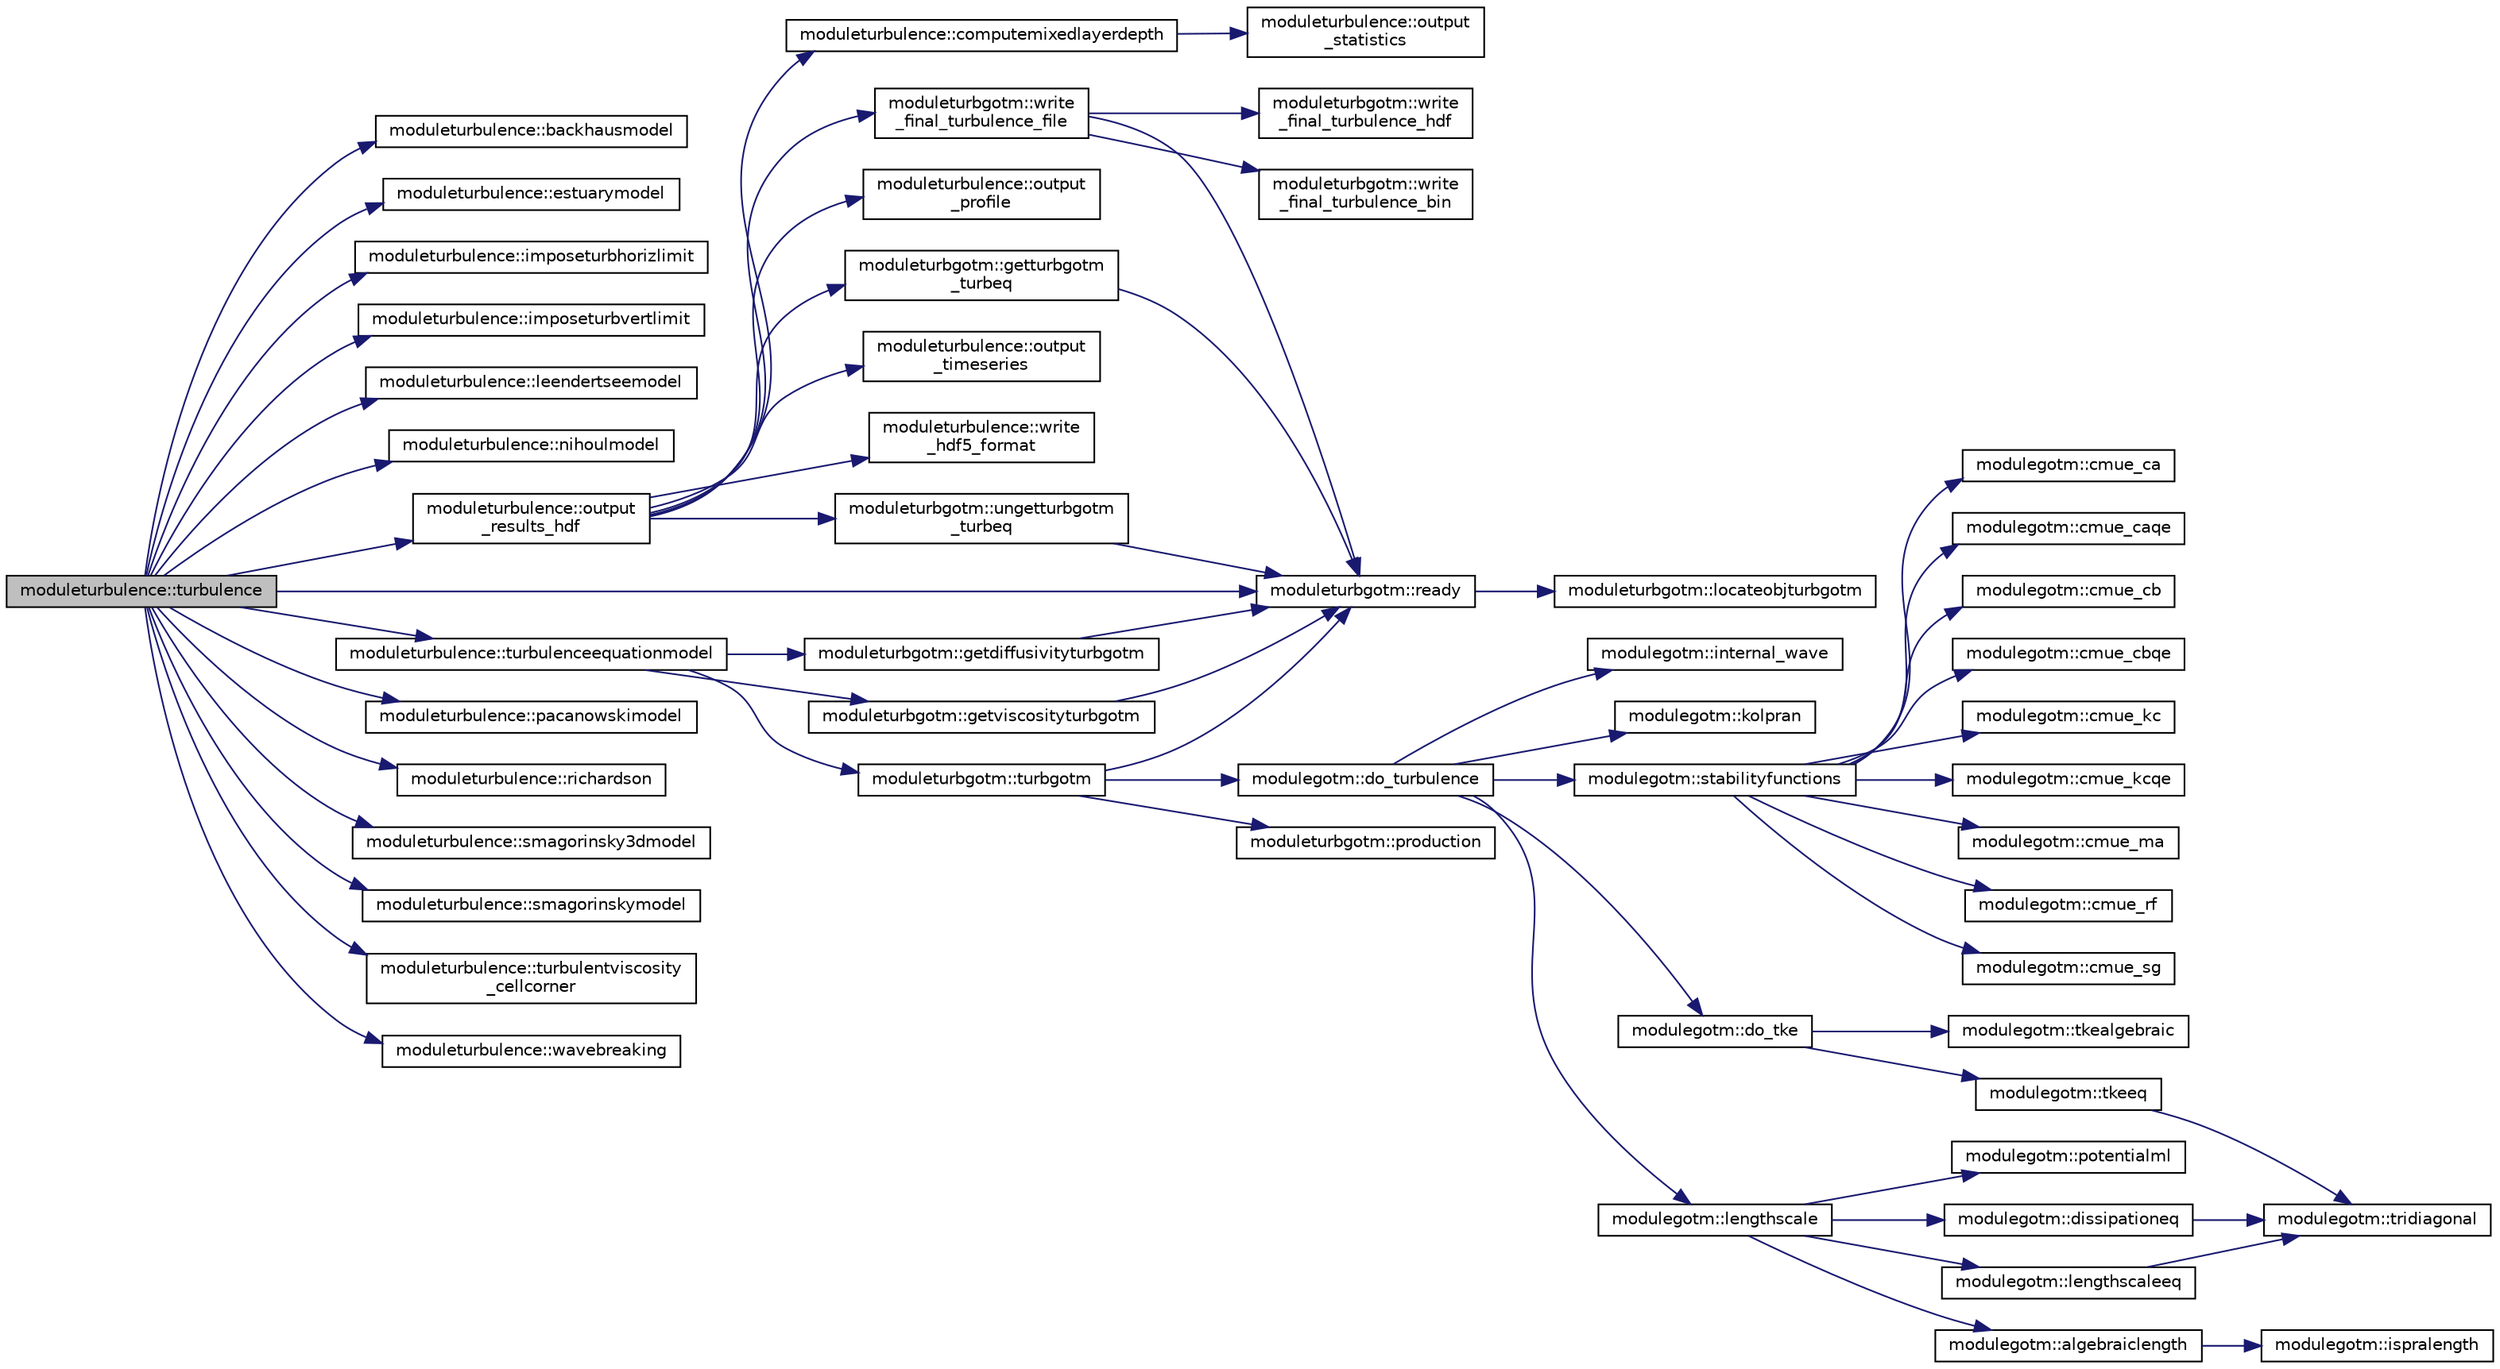 digraph "moduleturbulence::turbulence"
{
 // LATEX_PDF_SIZE
  edge [fontname="Helvetica",fontsize="10",labelfontname="Helvetica",labelfontsize="10"];
  node [fontname="Helvetica",fontsize="10",shape=record];
  rankdir="LR";
  Node1 [label="moduleturbulence::turbulence",height=0.2,width=0.4,color="black", fillcolor="grey75", style="filled", fontcolor="black",tooltip=" "];
  Node1 -> Node2 [color="midnightblue",fontsize="10",style="solid",fontname="Helvetica"];
  Node2 [label="moduleturbulence::backhausmodel",height=0.2,width=0.4,color="black", fillcolor="white", style="filled",URL="$namespacemoduleturbulence.html#a823fa2230f79873d97eb37068c46756f",tooltip=" "];
  Node1 -> Node3 [color="midnightblue",fontsize="10",style="solid",fontname="Helvetica"];
  Node3 [label="moduleturbulence::estuarymodel",height=0.2,width=0.4,color="black", fillcolor="white", style="filled",URL="$namespacemoduleturbulence.html#abcd63973fdc2c7e7d3ad23e011bee2d5",tooltip=" "];
  Node1 -> Node4 [color="midnightblue",fontsize="10",style="solid",fontname="Helvetica"];
  Node4 [label="moduleturbulence::imposeturbhorizlimit",height=0.2,width=0.4,color="black", fillcolor="white", style="filled",URL="$namespacemoduleturbulence.html#a350c5c3bf3571f6247e3278025c35a0c",tooltip=" "];
  Node1 -> Node5 [color="midnightblue",fontsize="10",style="solid",fontname="Helvetica"];
  Node5 [label="moduleturbulence::imposeturbvertlimit",height=0.2,width=0.4,color="black", fillcolor="white", style="filled",URL="$namespacemoduleturbulence.html#a5f1e04626a1dd3845c37639bd960e2e6",tooltip=" "];
  Node1 -> Node6 [color="midnightblue",fontsize="10",style="solid",fontname="Helvetica"];
  Node6 [label="moduleturbulence::leendertseemodel",height=0.2,width=0.4,color="black", fillcolor="white", style="filled",URL="$namespacemoduleturbulence.html#aaab5a3be952e034c14a581ba00fb2d22",tooltip=" "];
  Node1 -> Node7 [color="midnightblue",fontsize="10",style="solid",fontname="Helvetica"];
  Node7 [label="moduleturbulence::nihoulmodel",height=0.2,width=0.4,color="black", fillcolor="white", style="filled",URL="$namespacemoduleturbulence.html#a403c337f711237d4bc2b5d439e974a19",tooltip=" "];
  Node1 -> Node8 [color="midnightblue",fontsize="10",style="solid",fontname="Helvetica"];
  Node8 [label="moduleturbulence::output\l_results_hdf",height=0.2,width=0.4,color="black", fillcolor="white", style="filled",URL="$namespacemoduleturbulence.html#a3366379c368e20e48c460dff1f7585d8",tooltip=" "];
  Node8 -> Node9 [color="midnightblue",fontsize="10",style="solid",fontname="Helvetica"];
  Node9 [label="moduleturbulence::computemixedlayerdepth",height=0.2,width=0.4,color="black", fillcolor="white", style="filled",URL="$namespacemoduleturbulence.html#ad38c50749e5db481714069b7e366c4e7",tooltip=" "];
  Node9 -> Node10 [color="midnightblue",fontsize="10",style="solid",fontname="Helvetica"];
  Node10 [label="moduleturbulence::output\l_statistics",height=0.2,width=0.4,color="black", fillcolor="white", style="filled",URL="$namespacemoduleturbulence.html#a217345ed46e74ae2c1880a07108c9487",tooltip=" "];
  Node8 -> Node11 [color="midnightblue",fontsize="10",style="solid",fontname="Helvetica"];
  Node11 [label="moduleturbgotm::getturbgotm\l_turbeq",height=0.2,width=0.4,color="black", fillcolor="white", style="filled",URL="$namespacemoduleturbgotm.html#a087db16b86a3a5c9670ca783b6075e65",tooltip=" "];
  Node11 -> Node12 [color="midnightblue",fontsize="10",style="solid",fontname="Helvetica"];
  Node12 [label="moduleturbgotm::ready",height=0.2,width=0.4,color="black", fillcolor="white", style="filled",URL="$namespacemoduleturbgotm.html#a8b59a232d6c61837f14e169cef43d695",tooltip=" "];
  Node12 -> Node13 [color="midnightblue",fontsize="10",style="solid",fontname="Helvetica"];
  Node13 [label="moduleturbgotm::locateobjturbgotm",height=0.2,width=0.4,color="black", fillcolor="white", style="filled",URL="$namespacemoduleturbgotm.html#a2445ccc2c59cf2ae892fd78dda123a3d",tooltip=" "];
  Node8 -> Node14 [color="midnightblue",fontsize="10",style="solid",fontname="Helvetica"];
  Node14 [label="moduleturbulence::output\l_profile",height=0.2,width=0.4,color="black", fillcolor="white", style="filled",URL="$namespacemoduleturbulence.html#a72996c619e984f58e135b17214de8718",tooltip=" "];
  Node8 -> Node15 [color="midnightblue",fontsize="10",style="solid",fontname="Helvetica"];
  Node15 [label="moduleturbulence::output\l_timeseries",height=0.2,width=0.4,color="black", fillcolor="white", style="filled",URL="$namespacemoduleturbulence.html#ad434d19fe537a51091b39515c951a2a3",tooltip=" "];
  Node8 -> Node16 [color="midnightblue",fontsize="10",style="solid",fontname="Helvetica"];
  Node16 [label="moduleturbgotm::ungetturbgotm\l_turbeq",height=0.2,width=0.4,color="black", fillcolor="white", style="filled",URL="$namespacemoduleturbgotm.html#a4858630313fbbb17b65257d59f9e67ca",tooltip=" "];
  Node16 -> Node12 [color="midnightblue",fontsize="10",style="solid",fontname="Helvetica"];
  Node8 -> Node17 [color="midnightblue",fontsize="10",style="solid",fontname="Helvetica"];
  Node17 [label="moduleturbgotm::write\l_final_turbulence_file",height=0.2,width=0.4,color="black", fillcolor="white", style="filled",URL="$namespacemoduleturbgotm.html#a01feda969236095bbd86a65a94f4e37c",tooltip=" "];
  Node17 -> Node12 [color="midnightblue",fontsize="10",style="solid",fontname="Helvetica"];
  Node17 -> Node18 [color="midnightblue",fontsize="10",style="solid",fontname="Helvetica"];
  Node18 [label="moduleturbgotm::write\l_final_turbulence_bin",height=0.2,width=0.4,color="black", fillcolor="white", style="filled",URL="$namespacemoduleturbgotm.html#a471003d8ec76b83e26d91b8ed4815546",tooltip=" "];
  Node17 -> Node19 [color="midnightblue",fontsize="10",style="solid",fontname="Helvetica"];
  Node19 [label="moduleturbgotm::write\l_final_turbulence_hdf",height=0.2,width=0.4,color="black", fillcolor="white", style="filled",URL="$namespacemoduleturbgotm.html#afdd63df0733f254a488fb73b240eb944",tooltip=" "];
  Node8 -> Node20 [color="midnightblue",fontsize="10",style="solid",fontname="Helvetica"];
  Node20 [label="moduleturbulence::write\l_hdf5_format",height=0.2,width=0.4,color="black", fillcolor="white", style="filled",URL="$namespacemoduleturbulence.html#a256cd0709bb85cc0f9cd463e00938709",tooltip=" "];
  Node1 -> Node21 [color="midnightblue",fontsize="10",style="solid",fontname="Helvetica"];
  Node21 [label="moduleturbulence::pacanowskimodel",height=0.2,width=0.4,color="black", fillcolor="white", style="filled",URL="$namespacemoduleturbulence.html#ac17c49932990b363ac1d4fc06653ff7a",tooltip=" "];
  Node1 -> Node12 [color="midnightblue",fontsize="10",style="solid",fontname="Helvetica"];
  Node1 -> Node22 [color="midnightblue",fontsize="10",style="solid",fontname="Helvetica"];
  Node22 [label="moduleturbulence::richardson",height=0.2,width=0.4,color="black", fillcolor="white", style="filled",URL="$namespacemoduleturbulence.html#aaa0e2c6e1a9ea1d07cb81974aeb2b1f8",tooltip=" "];
  Node1 -> Node23 [color="midnightblue",fontsize="10",style="solid",fontname="Helvetica"];
  Node23 [label="moduleturbulence::smagorinsky3dmodel",height=0.2,width=0.4,color="black", fillcolor="white", style="filled",URL="$namespacemoduleturbulence.html#ab31d00156edd7f09041fb314d6d0445a",tooltip=" "];
  Node1 -> Node24 [color="midnightblue",fontsize="10",style="solid",fontname="Helvetica"];
  Node24 [label="moduleturbulence::smagorinskymodel",height=0.2,width=0.4,color="black", fillcolor="white", style="filled",URL="$namespacemoduleturbulence.html#a80e74aea32fd0cd9fd8e273cb359791a",tooltip=" "];
  Node1 -> Node25 [color="midnightblue",fontsize="10",style="solid",fontname="Helvetica"];
  Node25 [label="moduleturbulence::turbulenceequationmodel",height=0.2,width=0.4,color="black", fillcolor="white", style="filled",URL="$namespacemoduleturbulence.html#ab1caba5ca0b728449a98a3884fda59e8",tooltip=" "];
  Node25 -> Node26 [color="midnightblue",fontsize="10",style="solid",fontname="Helvetica"];
  Node26 [label="moduleturbgotm::getdiffusivityturbgotm",height=0.2,width=0.4,color="black", fillcolor="white", style="filled",URL="$namespacemoduleturbgotm.html#a44eb11a0b54701f863dfae9be213de0e",tooltip=" "];
  Node26 -> Node12 [color="midnightblue",fontsize="10",style="solid",fontname="Helvetica"];
  Node25 -> Node27 [color="midnightblue",fontsize="10",style="solid",fontname="Helvetica"];
  Node27 [label="moduleturbgotm::getviscosityturbgotm",height=0.2,width=0.4,color="black", fillcolor="white", style="filled",URL="$namespacemoduleturbgotm.html#a96d85a3644e939450eb599e84624f5b3",tooltip=" "];
  Node27 -> Node12 [color="midnightblue",fontsize="10",style="solid",fontname="Helvetica"];
  Node25 -> Node28 [color="midnightblue",fontsize="10",style="solid",fontname="Helvetica"];
  Node28 [label="moduleturbgotm::turbgotm",height=0.2,width=0.4,color="black", fillcolor="white", style="filled",URL="$namespacemoduleturbgotm.html#ab0d8f0e83e75ef88108e4b2bf04543c0",tooltip=" "];
  Node28 -> Node29 [color="midnightblue",fontsize="10",style="solid",fontname="Helvetica"];
  Node29 [label="modulegotm::do_turbulence",height=0.2,width=0.4,color="black", fillcolor="white", style="filled",URL="$namespacemodulegotm.html#a4ca35153e188114f4f02fe276d302d14",tooltip=" "];
  Node29 -> Node30 [color="midnightblue",fontsize="10",style="solid",fontname="Helvetica"];
  Node30 [label="modulegotm::do_tke",height=0.2,width=0.4,color="black", fillcolor="white", style="filled",URL="$namespacemodulegotm.html#ae39109acd910c29deba62e83a6edce50",tooltip=" "];
  Node30 -> Node31 [color="midnightblue",fontsize="10",style="solid",fontname="Helvetica"];
  Node31 [label="modulegotm::tkealgebraic",height=0.2,width=0.4,color="black", fillcolor="white", style="filled",URL="$namespacemodulegotm.html#afc07b47188fabbcdd572769fce2e7e97",tooltip=" "];
  Node30 -> Node32 [color="midnightblue",fontsize="10",style="solid",fontname="Helvetica"];
  Node32 [label="modulegotm::tkeeq",height=0.2,width=0.4,color="black", fillcolor="white", style="filled",URL="$namespacemodulegotm.html#aa2677c2275ef6e84a615765d4db0772c",tooltip=" "];
  Node32 -> Node33 [color="midnightblue",fontsize="10",style="solid",fontname="Helvetica"];
  Node33 [label="modulegotm::tridiagonal",height=0.2,width=0.4,color="black", fillcolor="white", style="filled",URL="$namespacemodulegotm.html#a95c763a61ad96de7516848ea4a686fdb",tooltip=" "];
  Node29 -> Node34 [color="midnightblue",fontsize="10",style="solid",fontname="Helvetica"];
  Node34 [label="modulegotm::internal_wave",height=0.2,width=0.4,color="black", fillcolor="white", style="filled",URL="$namespacemodulegotm.html#a4287a5fde4824d73e35ee66bf90b5f3b",tooltip=" "];
  Node29 -> Node35 [color="midnightblue",fontsize="10",style="solid",fontname="Helvetica"];
  Node35 [label="modulegotm::kolpran",height=0.2,width=0.4,color="black", fillcolor="white", style="filled",URL="$namespacemodulegotm.html#a41a284016e83d9fe85740b08ed8abdc2",tooltip=" "];
  Node29 -> Node36 [color="midnightblue",fontsize="10",style="solid",fontname="Helvetica"];
  Node36 [label="modulegotm::lengthscale",height=0.2,width=0.4,color="black", fillcolor="white", style="filled",URL="$namespacemodulegotm.html#a2d9e32d408a390b64575234c5dd95f62",tooltip=" "];
  Node36 -> Node37 [color="midnightblue",fontsize="10",style="solid",fontname="Helvetica"];
  Node37 [label="modulegotm::algebraiclength",height=0.2,width=0.4,color="black", fillcolor="white", style="filled",URL="$namespacemodulegotm.html#a91db88191066626042c7b8aba8a116ab",tooltip=" "];
  Node37 -> Node38 [color="midnightblue",fontsize="10",style="solid",fontname="Helvetica"];
  Node38 [label="modulegotm::ispralength",height=0.2,width=0.4,color="black", fillcolor="white", style="filled",URL="$namespacemodulegotm.html#a8afda9608a508419c6574b11765db424",tooltip=" "];
  Node36 -> Node39 [color="midnightblue",fontsize="10",style="solid",fontname="Helvetica"];
  Node39 [label="modulegotm::dissipationeq",height=0.2,width=0.4,color="black", fillcolor="white", style="filled",URL="$namespacemodulegotm.html#ac05dd8d50f9ddc2c286122142f8a400e",tooltip=" "];
  Node39 -> Node33 [color="midnightblue",fontsize="10",style="solid",fontname="Helvetica"];
  Node36 -> Node40 [color="midnightblue",fontsize="10",style="solid",fontname="Helvetica"];
  Node40 [label="modulegotm::lengthscaleeq",height=0.2,width=0.4,color="black", fillcolor="white", style="filled",URL="$namespacemodulegotm.html#a82edc4e2eec49fb4f24fc31918908aef",tooltip=" "];
  Node40 -> Node33 [color="midnightblue",fontsize="10",style="solid",fontname="Helvetica"];
  Node36 -> Node41 [color="midnightblue",fontsize="10",style="solid",fontname="Helvetica"];
  Node41 [label="modulegotm::potentialml",height=0.2,width=0.4,color="black", fillcolor="white", style="filled",URL="$namespacemodulegotm.html#a2ac21e06e59e99b089466cd065b15ca3",tooltip=" "];
  Node29 -> Node42 [color="midnightblue",fontsize="10",style="solid",fontname="Helvetica"];
  Node42 [label="modulegotm::stabilityfunctions",height=0.2,width=0.4,color="black", fillcolor="white", style="filled",URL="$namespacemodulegotm.html#a0e2f0ad43d12c00ed95b6fdef24dc5eb",tooltip=" "];
  Node42 -> Node43 [color="midnightblue",fontsize="10",style="solid",fontname="Helvetica"];
  Node43 [label="modulegotm::cmue_ca",height=0.2,width=0.4,color="black", fillcolor="white", style="filled",URL="$namespacemodulegotm.html#a8f3eabf069e4530d9ca2df0e3228c074",tooltip=" "];
  Node42 -> Node44 [color="midnightblue",fontsize="10",style="solid",fontname="Helvetica"];
  Node44 [label="modulegotm::cmue_caqe",height=0.2,width=0.4,color="black", fillcolor="white", style="filled",URL="$namespacemodulegotm.html#a38a0c42b81c2a8bae8ae60d20ed0df23",tooltip=" "];
  Node42 -> Node45 [color="midnightblue",fontsize="10",style="solid",fontname="Helvetica"];
  Node45 [label="modulegotm::cmue_cb",height=0.2,width=0.4,color="black", fillcolor="white", style="filled",URL="$namespacemodulegotm.html#a2b38e80c2393abb45f25640cd3fda481",tooltip=" "];
  Node42 -> Node46 [color="midnightblue",fontsize="10",style="solid",fontname="Helvetica"];
  Node46 [label="modulegotm::cmue_cbqe",height=0.2,width=0.4,color="black", fillcolor="white", style="filled",URL="$namespacemodulegotm.html#ab183ae0777bf5a1d3c5b4ebbb9c2b9b5",tooltip=" "];
  Node42 -> Node47 [color="midnightblue",fontsize="10",style="solid",fontname="Helvetica"];
  Node47 [label="modulegotm::cmue_kc",height=0.2,width=0.4,color="black", fillcolor="white", style="filled",URL="$namespacemodulegotm.html#a39841630271ec0cdc9e21a9bc1bfc289",tooltip=" "];
  Node42 -> Node48 [color="midnightblue",fontsize="10",style="solid",fontname="Helvetica"];
  Node48 [label="modulegotm::cmue_kcqe",height=0.2,width=0.4,color="black", fillcolor="white", style="filled",URL="$namespacemodulegotm.html#ab365e1ebbb95df9750427f6340cac165",tooltip=" "];
  Node42 -> Node49 [color="midnightblue",fontsize="10",style="solid",fontname="Helvetica"];
  Node49 [label="modulegotm::cmue_ma",height=0.2,width=0.4,color="black", fillcolor="white", style="filled",URL="$namespacemodulegotm.html#a35d3226a2d10d64e249360320b18c8a4",tooltip=" "];
  Node42 -> Node50 [color="midnightblue",fontsize="10",style="solid",fontname="Helvetica"];
  Node50 [label="modulegotm::cmue_rf",height=0.2,width=0.4,color="black", fillcolor="white", style="filled",URL="$namespacemodulegotm.html#a9f8f0a6e92610182a87816932d096a5a",tooltip=" "];
  Node42 -> Node51 [color="midnightblue",fontsize="10",style="solid",fontname="Helvetica"];
  Node51 [label="modulegotm::cmue_sg",height=0.2,width=0.4,color="black", fillcolor="white", style="filled",URL="$namespacemodulegotm.html#a532d05762eb6990a602d72c0cf825f66",tooltip=" "];
  Node28 -> Node52 [color="midnightblue",fontsize="10",style="solid",fontname="Helvetica"];
  Node52 [label="moduleturbgotm::production",height=0.2,width=0.4,color="black", fillcolor="white", style="filled",URL="$namespacemoduleturbgotm.html#a67c6b885be20c57ed033df6706d9adab",tooltip=" "];
  Node28 -> Node12 [color="midnightblue",fontsize="10",style="solid",fontname="Helvetica"];
  Node1 -> Node53 [color="midnightblue",fontsize="10",style="solid",fontname="Helvetica"];
  Node53 [label="moduleturbulence::turbulentviscosity\l_cellcorner",height=0.2,width=0.4,color="black", fillcolor="white", style="filled",URL="$namespacemoduleturbulence.html#ab7894e5b2120544a23a97a5dec146823",tooltip=" "];
  Node1 -> Node54 [color="midnightblue",fontsize="10",style="solid",fontname="Helvetica"];
  Node54 [label="moduleturbulence::wavebreaking",height=0.2,width=0.4,color="black", fillcolor="white", style="filled",URL="$namespacemoduleturbulence.html#a60c4e6500b8bfaf5e8e8a202db2203ba",tooltip=" "];
}

